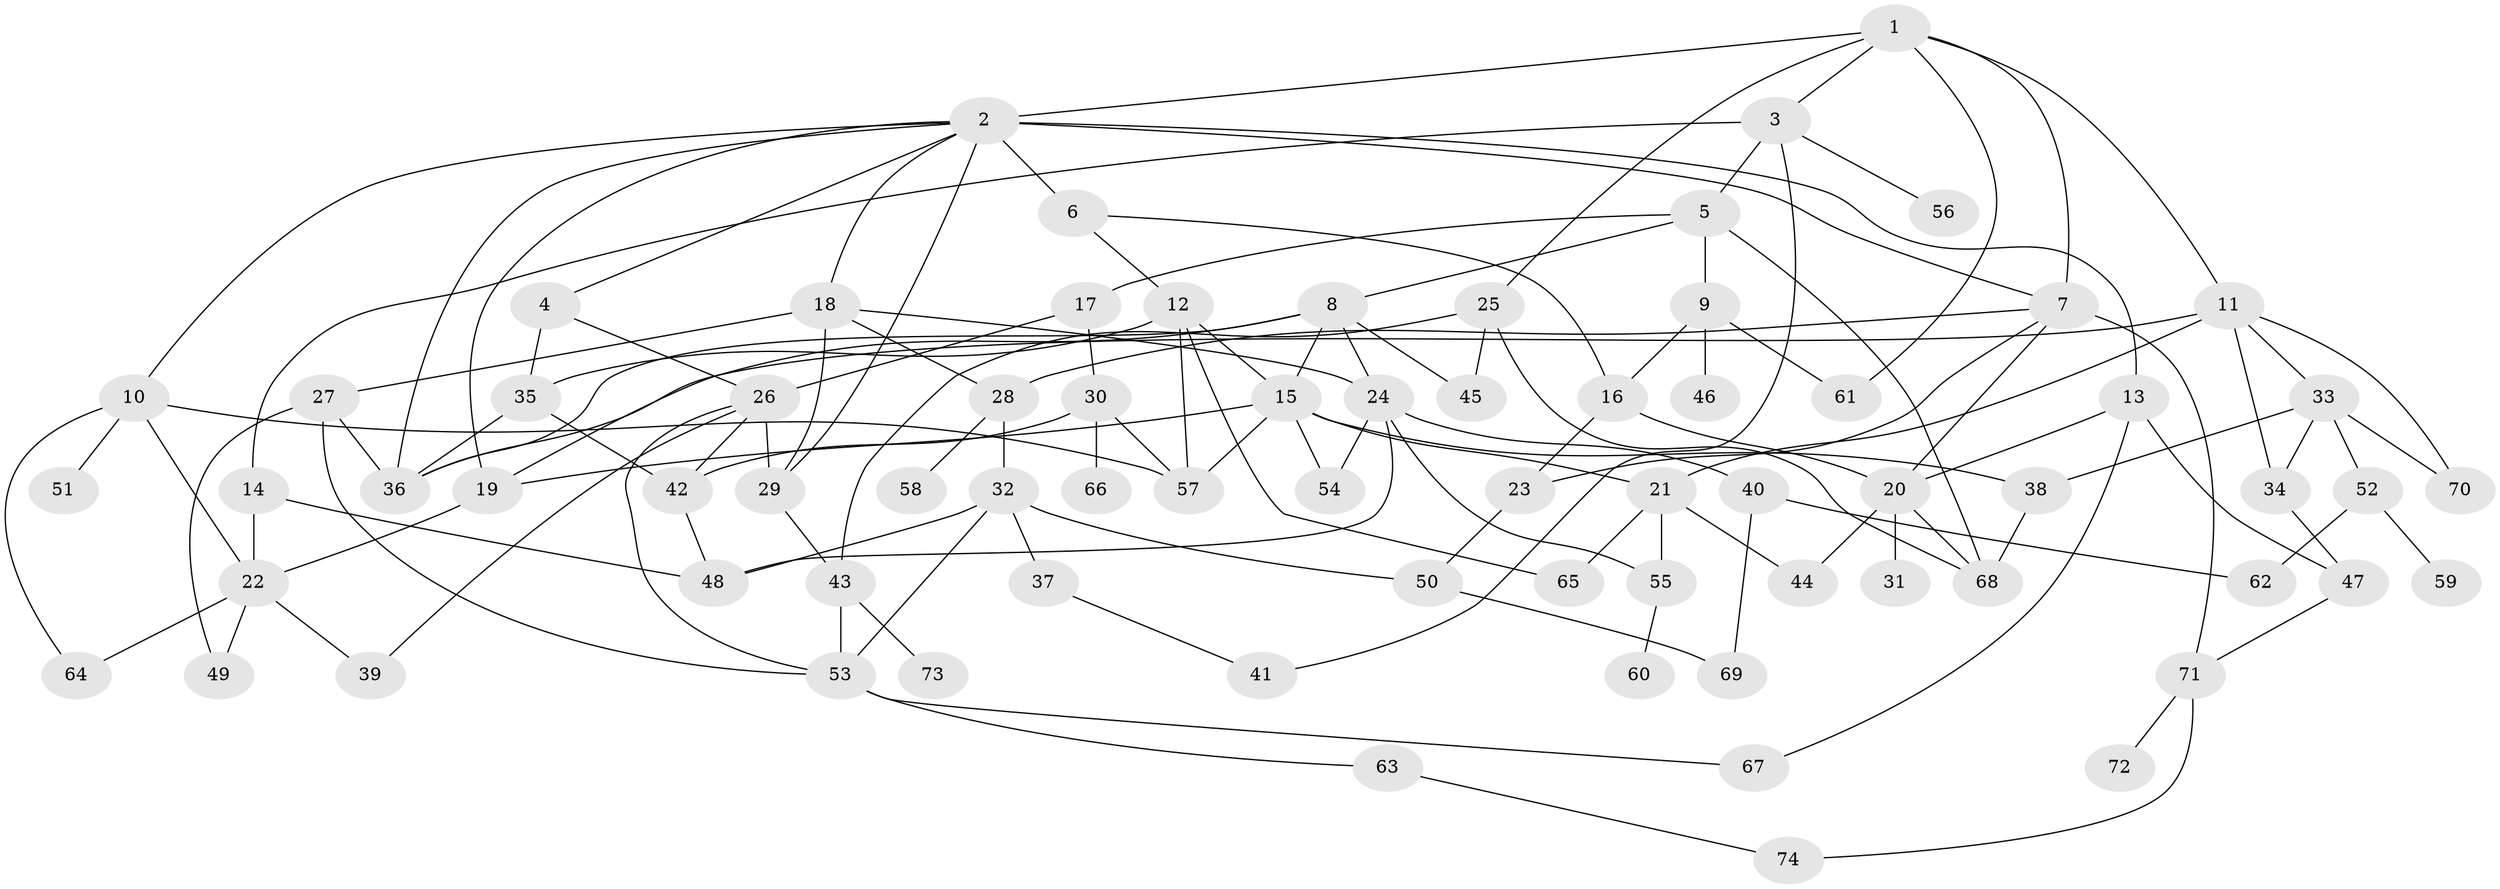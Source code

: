 // original degree distribution, {6: 0.06802721088435375, 8: 0.013605442176870748, 5: 0.047619047619047616, 3: 0.2108843537414966, 4: 0.16326530612244897, 2: 0.2789115646258503, 1: 0.21768707482993196}
// Generated by graph-tools (version 1.1) at 2025/34/03/09/25 02:34:21]
// undirected, 74 vertices, 129 edges
graph export_dot {
graph [start="1"]
  node [color=gray90,style=filled];
  1;
  2;
  3;
  4;
  5;
  6;
  7;
  8;
  9;
  10;
  11;
  12;
  13;
  14;
  15;
  16;
  17;
  18;
  19;
  20;
  21;
  22;
  23;
  24;
  25;
  26;
  27;
  28;
  29;
  30;
  31;
  32;
  33;
  34;
  35;
  36;
  37;
  38;
  39;
  40;
  41;
  42;
  43;
  44;
  45;
  46;
  47;
  48;
  49;
  50;
  51;
  52;
  53;
  54;
  55;
  56;
  57;
  58;
  59;
  60;
  61;
  62;
  63;
  64;
  65;
  66;
  67;
  68;
  69;
  70;
  71;
  72;
  73;
  74;
  1 -- 2 [weight=1.0];
  1 -- 3 [weight=1.0];
  1 -- 7 [weight=1.0];
  1 -- 11 [weight=1.0];
  1 -- 25 [weight=1.0];
  1 -- 61 [weight=1.0];
  2 -- 4 [weight=1.0];
  2 -- 6 [weight=3.0];
  2 -- 7 [weight=1.0];
  2 -- 10 [weight=1.0];
  2 -- 13 [weight=1.0];
  2 -- 18 [weight=1.0];
  2 -- 19 [weight=1.0];
  2 -- 29 [weight=1.0];
  2 -- 36 [weight=1.0];
  3 -- 5 [weight=1.0];
  3 -- 14 [weight=1.0];
  3 -- 41 [weight=1.0];
  3 -- 56 [weight=1.0];
  4 -- 26 [weight=1.0];
  4 -- 35 [weight=1.0];
  5 -- 8 [weight=1.0];
  5 -- 9 [weight=1.0];
  5 -- 17 [weight=1.0];
  5 -- 68 [weight=1.0];
  6 -- 12 [weight=1.0];
  6 -- 16 [weight=2.0];
  7 -- 20 [weight=1.0];
  7 -- 23 [weight=1.0];
  7 -- 28 [weight=1.0];
  7 -- 71 [weight=1.0];
  8 -- 15 [weight=1.0];
  8 -- 19 [weight=1.0];
  8 -- 24 [weight=1.0];
  8 -- 36 [weight=1.0];
  8 -- 45 [weight=1.0];
  9 -- 16 [weight=1.0];
  9 -- 46 [weight=1.0];
  9 -- 61 [weight=1.0];
  10 -- 22 [weight=1.0];
  10 -- 51 [weight=1.0];
  10 -- 57 [weight=1.0];
  10 -- 64 [weight=1.0];
  11 -- 21 [weight=1.0];
  11 -- 33 [weight=1.0];
  11 -- 34 [weight=1.0];
  11 -- 36 [weight=1.0];
  11 -- 70 [weight=1.0];
  12 -- 15 [weight=1.0];
  12 -- 35 [weight=1.0];
  12 -- 57 [weight=1.0];
  12 -- 65 [weight=1.0];
  13 -- 20 [weight=1.0];
  13 -- 47 [weight=1.0];
  13 -- 67 [weight=1.0];
  14 -- 22 [weight=1.0];
  14 -- 48 [weight=1.0];
  15 -- 19 [weight=1.0];
  15 -- 21 [weight=1.0];
  15 -- 38 [weight=1.0];
  15 -- 54 [weight=1.0];
  15 -- 57 [weight=1.0];
  16 -- 20 [weight=1.0];
  16 -- 23 [weight=1.0];
  17 -- 26 [weight=1.0];
  17 -- 30 [weight=1.0];
  18 -- 24 [weight=1.0];
  18 -- 27 [weight=1.0];
  18 -- 28 [weight=1.0];
  18 -- 29 [weight=1.0];
  19 -- 22 [weight=1.0];
  20 -- 31 [weight=2.0];
  20 -- 44 [weight=1.0];
  20 -- 68 [weight=1.0];
  21 -- 44 [weight=1.0];
  21 -- 55 [weight=1.0];
  21 -- 65 [weight=1.0];
  22 -- 39 [weight=1.0];
  22 -- 49 [weight=1.0];
  22 -- 64 [weight=1.0];
  23 -- 50 [weight=1.0];
  24 -- 40 [weight=1.0];
  24 -- 48 [weight=1.0];
  24 -- 54 [weight=1.0];
  24 -- 55 [weight=1.0];
  25 -- 43 [weight=1.0];
  25 -- 45 [weight=1.0];
  25 -- 68 [weight=1.0];
  26 -- 29 [weight=1.0];
  26 -- 39 [weight=1.0];
  26 -- 42 [weight=1.0];
  26 -- 53 [weight=1.0];
  27 -- 36 [weight=1.0];
  27 -- 49 [weight=1.0];
  27 -- 53 [weight=1.0];
  28 -- 32 [weight=1.0];
  28 -- 58 [weight=1.0];
  29 -- 43 [weight=1.0];
  30 -- 42 [weight=1.0];
  30 -- 57 [weight=1.0];
  30 -- 66 [weight=1.0];
  32 -- 37 [weight=1.0];
  32 -- 48 [weight=1.0];
  32 -- 50 [weight=1.0];
  32 -- 53 [weight=1.0];
  33 -- 34 [weight=1.0];
  33 -- 38 [weight=1.0];
  33 -- 52 [weight=1.0];
  33 -- 70 [weight=1.0];
  34 -- 47 [weight=1.0];
  35 -- 36 [weight=1.0];
  35 -- 42 [weight=2.0];
  37 -- 41 [weight=1.0];
  38 -- 68 [weight=1.0];
  40 -- 62 [weight=1.0];
  40 -- 69 [weight=1.0];
  42 -- 48 [weight=1.0];
  43 -- 53 [weight=1.0];
  43 -- 73 [weight=1.0];
  47 -- 71 [weight=1.0];
  50 -- 69 [weight=1.0];
  52 -- 59 [weight=1.0];
  52 -- 62 [weight=1.0];
  53 -- 63 [weight=1.0];
  53 -- 67 [weight=1.0];
  55 -- 60 [weight=1.0];
  63 -- 74 [weight=1.0];
  71 -- 72 [weight=1.0];
  71 -- 74 [weight=1.0];
}
